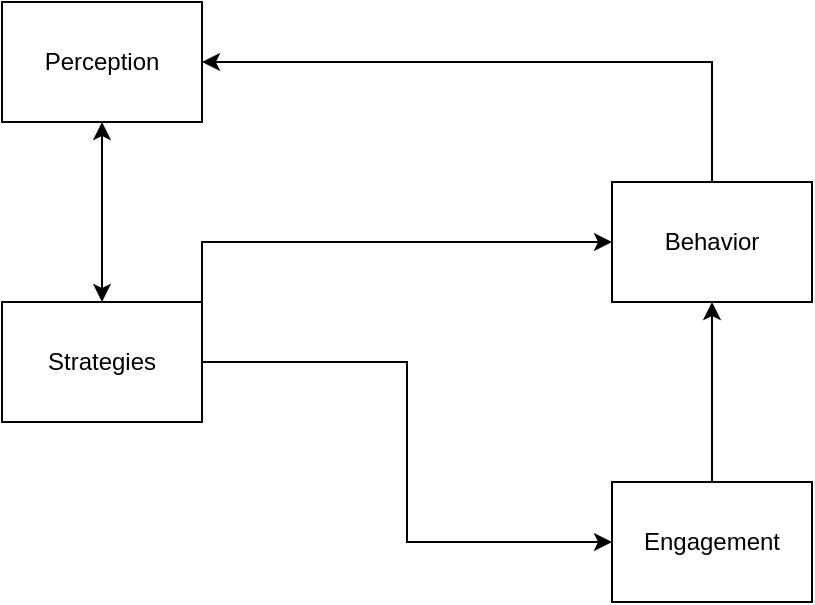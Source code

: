 <mxfile version="22.1.18" type="github">
  <diagram name="Page-1" id="_pIc1GbhXy4IMLbLXFMW">
    <mxGraphModel dx="1026" dy="623" grid="1" gridSize="10" guides="1" tooltips="1" connect="1" arrows="1" fold="1" page="1" pageScale="1" pageWidth="850" pageHeight="1100" math="0" shadow="0">
      <root>
        <mxCell id="0" />
        <mxCell id="1" parent="0" />
        <mxCell id="Alh0uE4IJ64akp9FE0y7-3" value="Perception" style="rounded=0;whiteSpace=wrap;html=1;" parent="1" vertex="1">
          <mxGeometry x="70" y="300" width="100" height="60" as="geometry" />
        </mxCell>
        <mxCell id="Alh0uE4IJ64akp9FE0y7-7" style="edgeStyle=orthogonalEdgeStyle;rounded=0;orthogonalLoop=1;jettySize=auto;html=1;entryX=1;entryY=0.5;entryDx=0;entryDy=0;exitX=0.5;exitY=0;exitDx=0;exitDy=0;" parent="1" source="Alh0uE4IJ64akp9FE0y7-4" target="Alh0uE4IJ64akp9FE0y7-3" edge="1">
          <mxGeometry relative="1" as="geometry">
            <mxPoint x="400" y="340" as="sourcePoint" />
          </mxGeometry>
        </mxCell>
        <mxCell id="Alh0uE4IJ64akp9FE0y7-4" value="Behavior" style="rounded=0;whiteSpace=wrap;html=1;" parent="1" vertex="1">
          <mxGeometry x="375" y="390" width="100" height="60" as="geometry" />
        </mxCell>
        <mxCell id="h_yB5OdTfQlkZjkOTYXk-5" style="edgeStyle=orthogonalEdgeStyle;rounded=0;orthogonalLoop=1;jettySize=auto;html=1;entryX=0;entryY=0.5;entryDx=0;entryDy=0;" edge="1" parent="1" source="Alh0uE4IJ64akp9FE0y7-5" target="h_yB5OdTfQlkZjkOTYXk-2">
          <mxGeometry relative="1" as="geometry" />
        </mxCell>
        <mxCell id="Alh0uE4IJ64akp9FE0y7-5" value="Strategies" style="rounded=0;whiteSpace=wrap;html=1;" parent="1" vertex="1">
          <mxGeometry x="70" y="450" width="100" height="60" as="geometry" />
        </mxCell>
        <mxCell id="h_yB5OdTfQlkZjkOTYXk-6" style="edgeStyle=orthogonalEdgeStyle;rounded=0;orthogonalLoop=1;jettySize=auto;html=1;entryX=0.5;entryY=1;entryDx=0;entryDy=0;" edge="1" parent="1" source="h_yB5OdTfQlkZjkOTYXk-2" target="Alh0uE4IJ64akp9FE0y7-4">
          <mxGeometry relative="1" as="geometry" />
        </mxCell>
        <mxCell id="h_yB5OdTfQlkZjkOTYXk-2" value="Engagement" style="rounded=0;whiteSpace=wrap;html=1;" vertex="1" parent="1">
          <mxGeometry x="375" y="540" width="100" height="60" as="geometry" />
        </mxCell>
        <mxCell id="h_yB5OdTfQlkZjkOTYXk-3" value="" style="endArrow=classic;startArrow=classic;html=1;rounded=0;entryX=0.5;entryY=1;entryDx=0;entryDy=0;exitX=0.5;exitY=0;exitDx=0;exitDy=0;" edge="1" parent="1" source="Alh0uE4IJ64akp9FE0y7-5" target="Alh0uE4IJ64akp9FE0y7-3">
          <mxGeometry width="50" height="50" relative="1" as="geometry">
            <mxPoint x="90" y="420" as="sourcePoint" />
            <mxPoint x="140" y="370" as="targetPoint" />
          </mxGeometry>
        </mxCell>
        <mxCell id="h_yB5OdTfQlkZjkOTYXk-11" value="" style="endArrow=classic;html=1;rounded=0;entryX=0;entryY=0.5;entryDx=0;entryDy=0;exitX=1;exitY=0;exitDx=0;exitDy=0;" edge="1" parent="1" source="Alh0uE4IJ64akp9FE0y7-5" target="Alh0uE4IJ64akp9FE0y7-4">
          <mxGeometry width="50" height="50" relative="1" as="geometry">
            <mxPoint x="240" y="440" as="sourcePoint" />
            <mxPoint x="290" y="390" as="targetPoint" />
            <Array as="points">
              <mxPoint x="170" y="420" />
            </Array>
          </mxGeometry>
        </mxCell>
      </root>
    </mxGraphModel>
  </diagram>
</mxfile>
